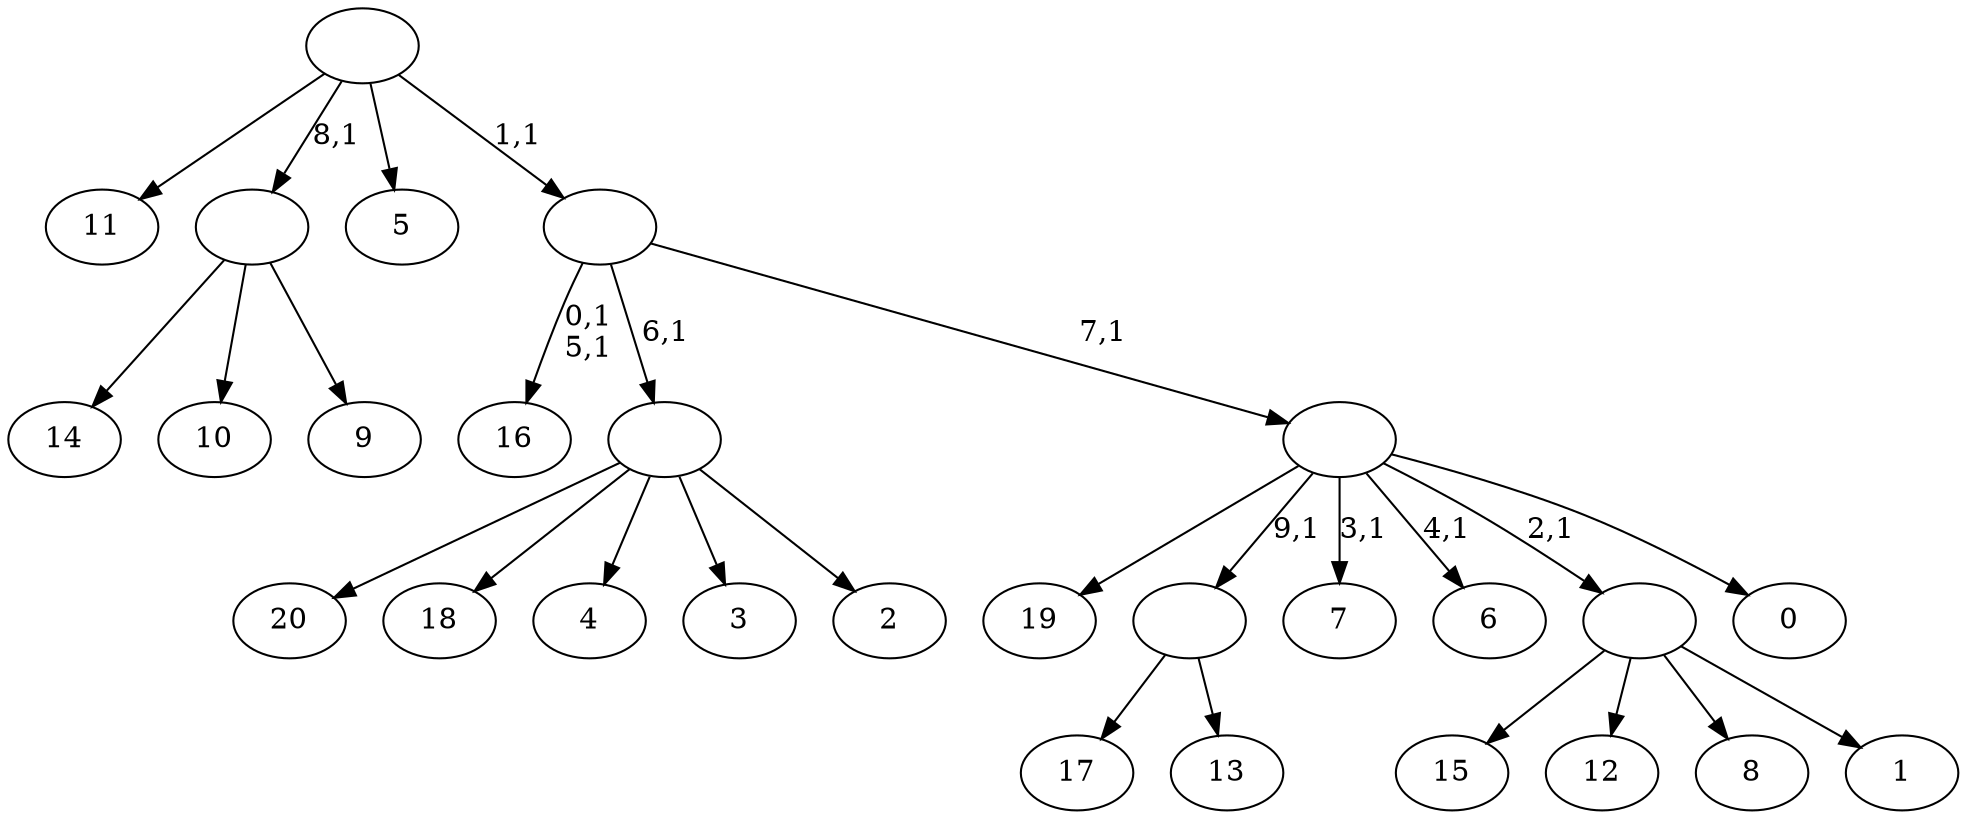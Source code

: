 digraph T {
	31 [label="20"]
	30 [label="19"]
	29 [label="18"]
	28 [label="17"]
	27 [label="16"]
	24 [label="15"]
	23 [label="14"]
	22 [label="13"]
	21 [label=""]
	20 [label="12"]
	19 [label="11"]
	18 [label="10"]
	17 [label="9"]
	16 [label=""]
	15 [label="8"]
	14 [label="7"]
	12 [label="6"]
	10 [label="5"]
	9 [label="4"]
	8 [label="3"]
	7 [label="2"]
	6 [label=""]
	5 [label="1"]
	4 [label=""]
	3 [label="0"]
	2 [label=""]
	1 [label=""]
	0 [label=""]
	21 -> 28 [label=""]
	21 -> 22 [label=""]
	16 -> 23 [label=""]
	16 -> 18 [label=""]
	16 -> 17 [label=""]
	6 -> 31 [label=""]
	6 -> 29 [label=""]
	6 -> 9 [label=""]
	6 -> 8 [label=""]
	6 -> 7 [label=""]
	4 -> 24 [label=""]
	4 -> 20 [label=""]
	4 -> 15 [label=""]
	4 -> 5 [label=""]
	2 -> 12 [label="4,1"]
	2 -> 14 [label="3,1"]
	2 -> 30 [label=""]
	2 -> 21 [label="9,1"]
	2 -> 4 [label="2,1"]
	2 -> 3 [label=""]
	1 -> 27 [label="0,1\n5,1"]
	1 -> 6 [label="6,1"]
	1 -> 2 [label="7,1"]
	0 -> 19 [label=""]
	0 -> 16 [label="8,1"]
	0 -> 10 [label=""]
	0 -> 1 [label="1,1"]
}
